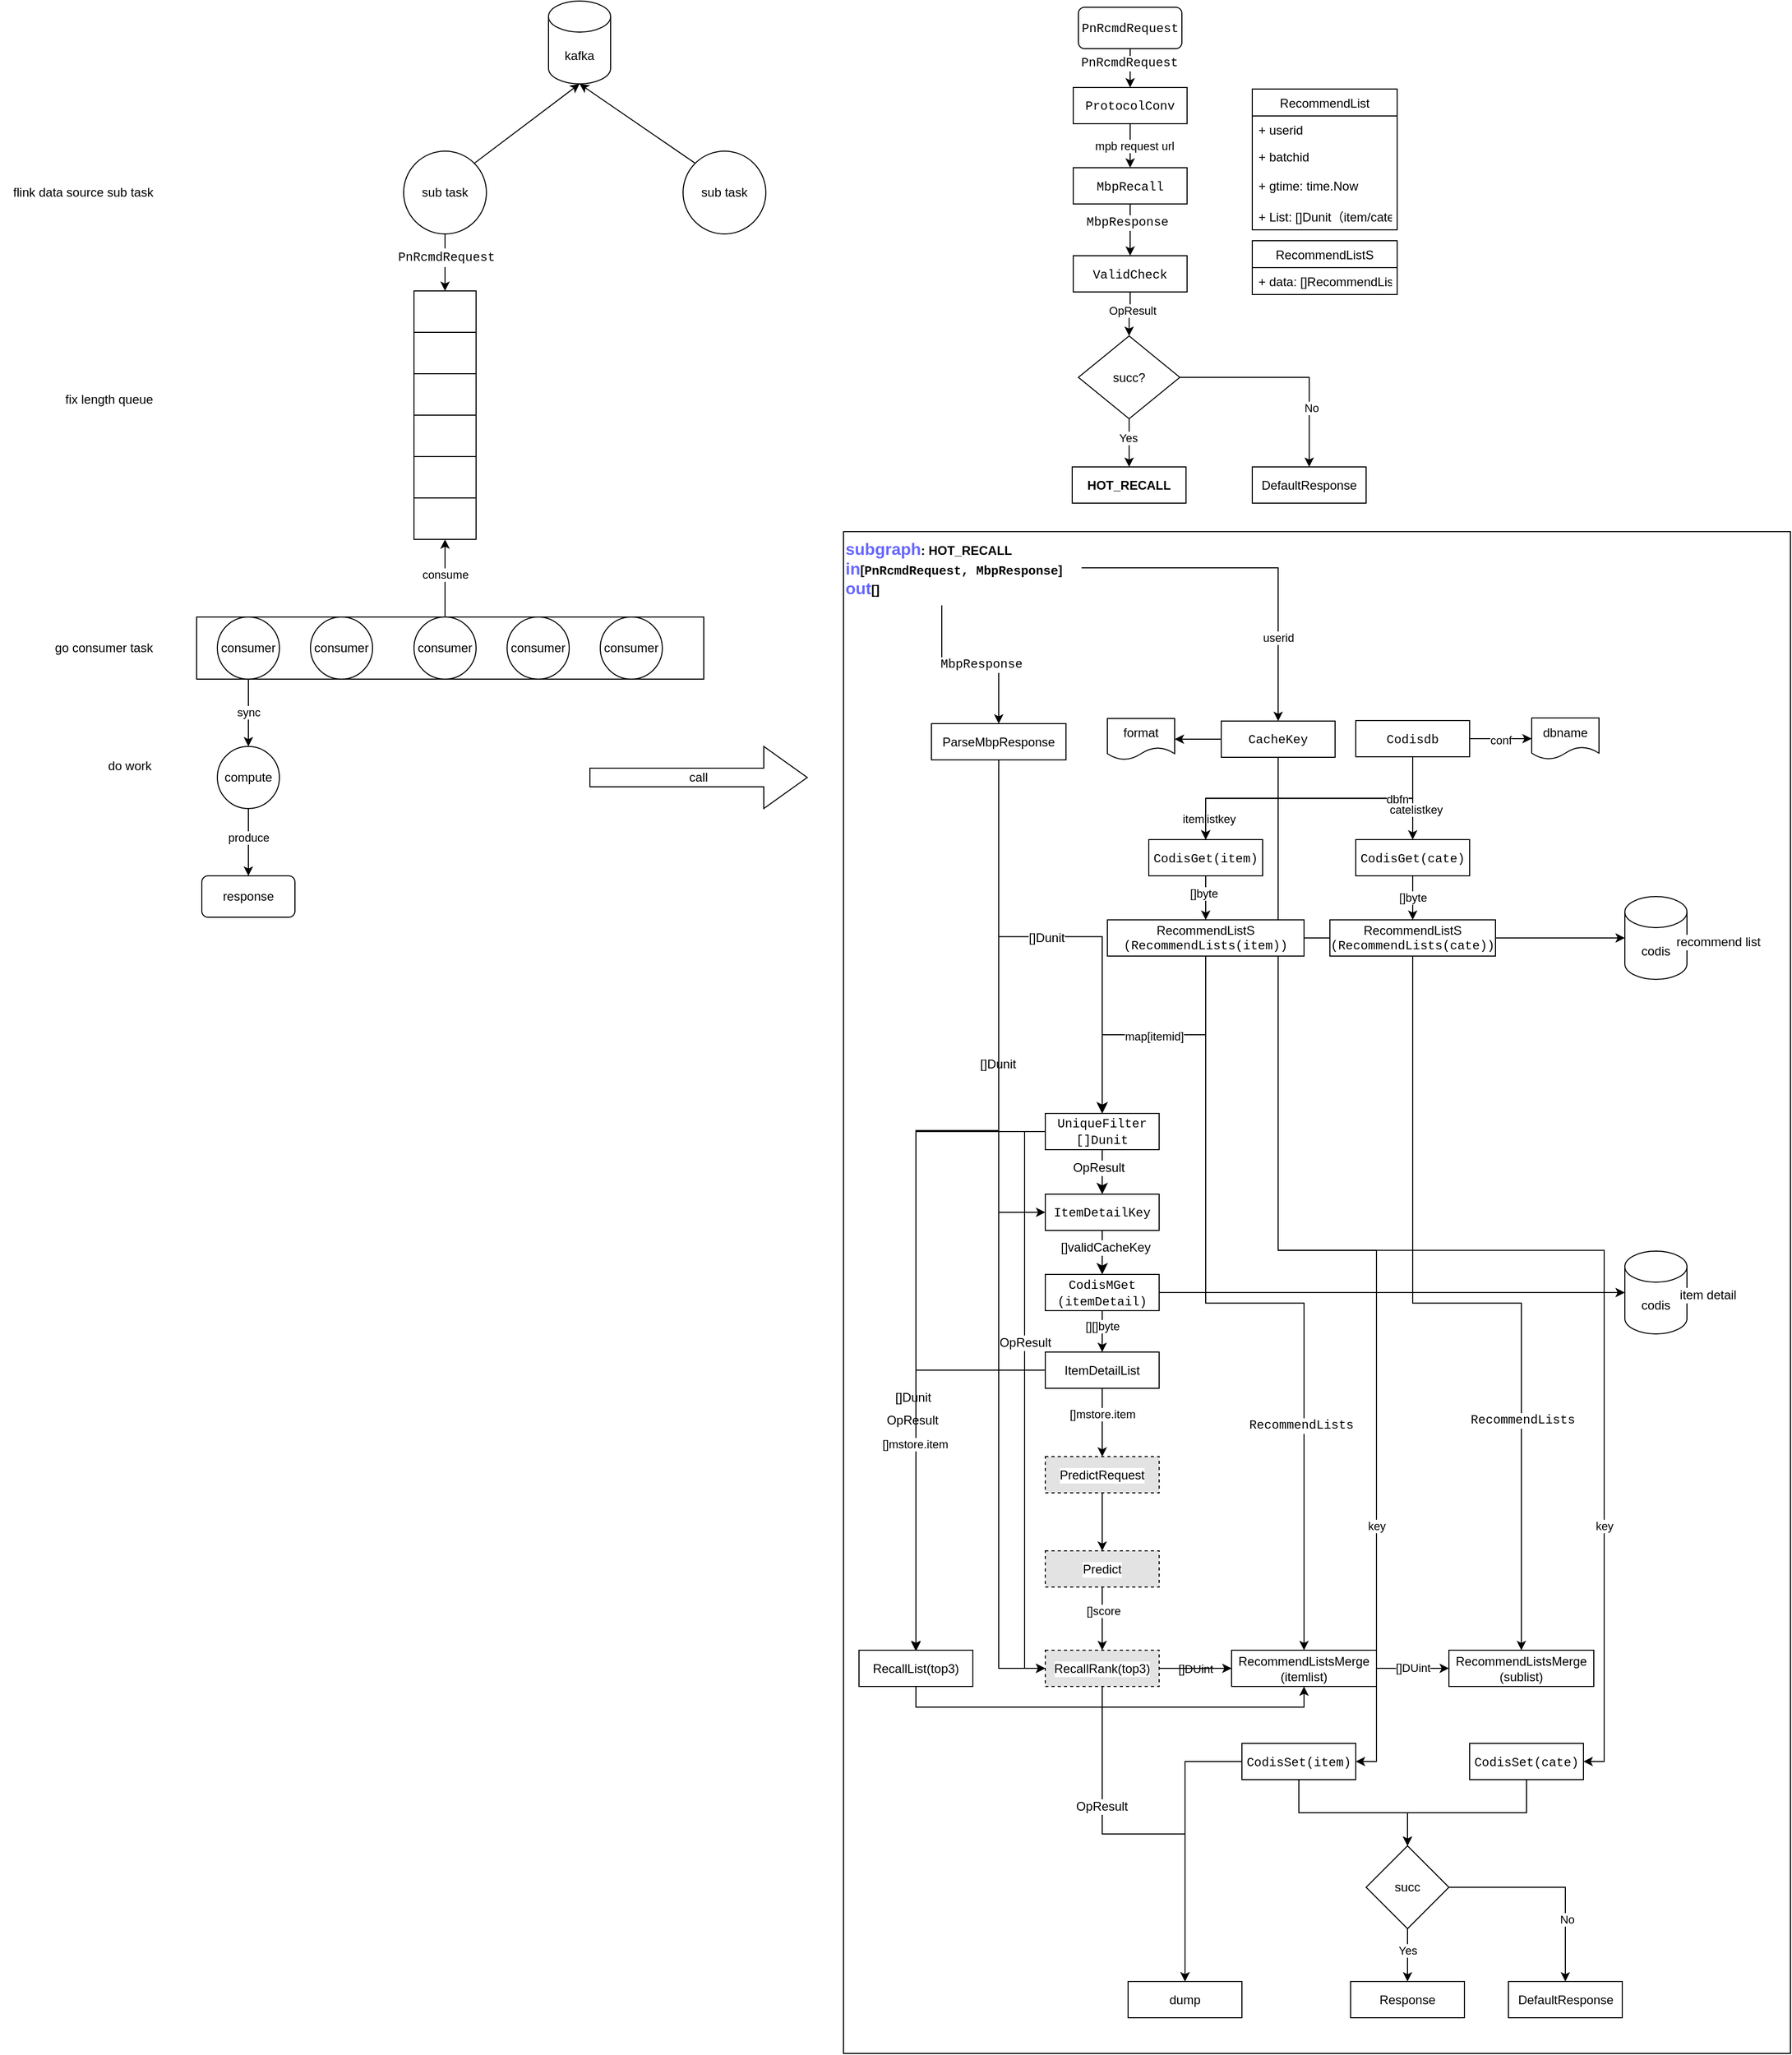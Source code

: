 <mxfile version="20.2.7" type="github">
  <diagram id="uMWNtPz83nksv4eATlQm" name="第 1 页">
    <mxGraphModel dx="1234" dy="825" grid="1" gridSize="10" guides="1" tooltips="1" connect="1" arrows="1" fold="1" page="1" pageScale="1" pageWidth="3300" pageHeight="4681" math="0" shadow="0">
      <root>
        <mxCell id="0" />
        <mxCell id="1" parent="0" />
        <mxCell id="HfTudMPBlxc7HikUSnBv-52" style="edgeStyle=orthogonalEdgeStyle;rounded=0;orthogonalLoop=1;jettySize=auto;html=1;exitX=0;exitY=0.5;exitDx=0;exitDy=0;entryX=0.5;entryY=0;entryDx=0;entryDy=0;" edge="1" parent="1" source="HfTudMPBlxc7HikUSnBv-29" target="HfTudMPBlxc7HikUSnBv-41">
          <mxGeometry relative="1" as="geometry" />
        </mxCell>
        <mxCell id="FV6NNWEBZr1uqeipVd97-103" value="" style="rounded=0;whiteSpace=wrap;html=1;labelBackgroundColor=#FFFFFF;fontColor=#000000;strokeWidth=1;" parent="1" vertex="1">
          <mxGeometry x="815" y="572.5" width="915" height="1470" as="geometry" />
        </mxCell>
        <mxCell id="FV6NNWEBZr1uqeipVd97-28" value="" style="rounded=0;whiteSpace=wrap;html=1;labelBackgroundColor=#FFFFFF;fontColor=#000000;" parent="1" vertex="1">
          <mxGeometry x="190" y="655" width="490" height="60" as="geometry" />
        </mxCell>
        <mxCell id="FV6NNWEBZr1uqeipVd97-5" value="flink data source sub task" style="text;html=1;resizable=0;autosize=1;align=center;verticalAlign=middle;points=[];fillColor=none;strokeColor=none;rounded=0;" parent="1" vertex="1">
          <mxGeometry y="230" width="160" height="30" as="geometry" />
        </mxCell>
        <mxCell id="FV6NNWEBZr1uqeipVd97-6" value="kafka" style="shape=cylinder3;whiteSpace=wrap;html=1;boundedLbl=1;backgroundOutline=1;size=15;" parent="1" vertex="1">
          <mxGeometry x="530" y="60" width="60" height="80" as="geometry" />
        </mxCell>
        <mxCell id="FV6NNWEBZr1uqeipVd97-9" style="rounded=0;orthogonalLoop=1;jettySize=auto;html=1;exitX=1;exitY=0;exitDx=0;exitDy=0;entryX=0.5;entryY=1;entryDx=0;entryDy=0;entryPerimeter=0;" parent="1" source="FV6NNWEBZr1uqeipVd97-7" target="FV6NNWEBZr1uqeipVd97-6" edge="1">
          <mxGeometry relative="1" as="geometry" />
        </mxCell>
        <mxCell id="FV6NNWEBZr1uqeipVd97-25" style="edgeStyle=none;rounded=0;orthogonalLoop=1;jettySize=auto;html=1;exitX=0.5;exitY=1;exitDx=0;exitDy=0;" parent="1" source="FV6NNWEBZr1uqeipVd97-7" target="FV6NNWEBZr1uqeipVd97-13" edge="1">
          <mxGeometry relative="1" as="geometry" />
        </mxCell>
        <mxCell id="FV6NNWEBZr1uqeipVd97-26" value="&lt;div style=&quot;font-family: Menlo, Monaco, &amp;quot;Courier New&amp;quot;, monospace; font-size: 12px; line-height: 18px;&quot;&gt;&lt;span style=&quot;background-color: rgb(255, 255, 255);&quot;&gt;PnRcmdRequest&lt;/span&gt;&lt;/div&gt;" style="edgeLabel;html=1;align=center;verticalAlign=middle;resizable=0;points=[];" parent="FV6NNWEBZr1uqeipVd97-25" vertex="1" connectable="0">
          <mxGeometry x="-0.2" y="1" relative="1" as="geometry">
            <mxPoint as="offset" />
          </mxGeometry>
        </mxCell>
        <mxCell id="FV6NNWEBZr1uqeipVd97-7" value="sub task" style="ellipse;whiteSpace=wrap;html=1;aspect=fixed;" parent="1" vertex="1">
          <mxGeometry x="390" y="205" width="80" height="80" as="geometry" />
        </mxCell>
        <mxCell id="FV6NNWEBZr1uqeipVd97-10" style="rounded=0;orthogonalLoop=1;jettySize=auto;html=1;exitX=0;exitY=0;exitDx=0;exitDy=0;" parent="1" source="FV6NNWEBZr1uqeipVd97-8" edge="1">
          <mxGeometry relative="1" as="geometry">
            <mxPoint x="560" y="140" as="targetPoint" />
          </mxGeometry>
        </mxCell>
        <mxCell id="FV6NNWEBZr1uqeipVd97-8" value="sub task" style="ellipse;whiteSpace=wrap;html=1;aspect=fixed;" parent="1" vertex="1">
          <mxGeometry x="660" y="205" width="80" height="80" as="geometry" />
        </mxCell>
        <mxCell id="FV6NNWEBZr1uqeipVd97-12" value="" style="shape=table;startSize=0;container=1;collapsible=0;childLayout=tableLayout;" parent="1" vertex="1">
          <mxGeometry x="400" y="340" width="60" height="240" as="geometry" />
        </mxCell>
        <mxCell id="FV6NNWEBZr1uqeipVd97-13" value="" style="shape=tableRow;horizontal=0;startSize=0;swimlaneHead=0;swimlaneBody=0;top=0;left=0;bottom=0;right=0;collapsible=0;dropTarget=0;fillColor=none;points=[[0,0.5],[1,0.5]];portConstraint=eastwest;" parent="FV6NNWEBZr1uqeipVd97-12" vertex="1">
          <mxGeometry width="60" height="40" as="geometry" />
        </mxCell>
        <mxCell id="FV6NNWEBZr1uqeipVd97-14" value="" style="shape=partialRectangle;html=1;whiteSpace=wrap;connectable=0;overflow=hidden;fillColor=none;top=0;left=0;bottom=0;right=0;pointerEvents=1;" parent="FV6NNWEBZr1uqeipVd97-13" vertex="1">
          <mxGeometry width="60" height="40" as="geometry">
            <mxRectangle width="60" height="40" as="alternateBounds" />
          </mxGeometry>
        </mxCell>
        <mxCell id="FV6NNWEBZr1uqeipVd97-15" value="" style="shape=tableRow;horizontal=0;startSize=0;swimlaneHead=0;swimlaneBody=0;top=0;left=0;bottom=0;right=0;collapsible=0;dropTarget=0;fillColor=none;points=[[0,0.5],[1,0.5]];portConstraint=eastwest;" parent="FV6NNWEBZr1uqeipVd97-12" vertex="1">
          <mxGeometry y="40" width="60" height="40" as="geometry" />
        </mxCell>
        <mxCell id="FV6NNWEBZr1uqeipVd97-16" value="" style="shape=partialRectangle;html=1;whiteSpace=wrap;connectable=0;overflow=hidden;fillColor=none;top=0;left=0;bottom=0;right=0;pointerEvents=1;" parent="FV6NNWEBZr1uqeipVd97-15" vertex="1">
          <mxGeometry width="60" height="40" as="geometry">
            <mxRectangle width="60" height="40" as="alternateBounds" />
          </mxGeometry>
        </mxCell>
        <mxCell id="FV6NNWEBZr1uqeipVd97-17" value="" style="shape=tableRow;horizontal=0;startSize=0;swimlaneHead=0;swimlaneBody=0;top=0;left=0;bottom=0;right=0;collapsible=0;dropTarget=0;fillColor=none;points=[[0,0.5],[1,0.5]];portConstraint=eastwest;" parent="FV6NNWEBZr1uqeipVd97-12" vertex="1">
          <mxGeometry y="80" width="60" height="40" as="geometry" />
        </mxCell>
        <mxCell id="FV6NNWEBZr1uqeipVd97-18" value="" style="shape=partialRectangle;html=1;whiteSpace=wrap;connectable=0;overflow=hidden;fillColor=none;top=0;left=0;bottom=0;right=0;pointerEvents=1;" parent="FV6NNWEBZr1uqeipVd97-17" vertex="1">
          <mxGeometry width="60" height="40" as="geometry">
            <mxRectangle width="60" height="40" as="alternateBounds" />
          </mxGeometry>
        </mxCell>
        <mxCell id="FV6NNWEBZr1uqeipVd97-19" value="" style="shape=tableRow;horizontal=0;startSize=0;swimlaneHead=0;swimlaneBody=0;top=0;left=0;bottom=0;right=0;collapsible=0;dropTarget=0;fillColor=none;points=[[0,0.5],[1,0.5]];portConstraint=eastwest;" parent="FV6NNWEBZr1uqeipVd97-12" vertex="1">
          <mxGeometry y="120" width="60" height="40" as="geometry" />
        </mxCell>
        <mxCell id="FV6NNWEBZr1uqeipVd97-20" value="" style="shape=partialRectangle;html=1;whiteSpace=wrap;connectable=0;overflow=hidden;fillColor=none;top=0;left=0;bottom=0;right=0;pointerEvents=1;" parent="FV6NNWEBZr1uqeipVd97-19" vertex="1">
          <mxGeometry width="60" height="40" as="geometry">
            <mxRectangle width="60" height="40" as="alternateBounds" />
          </mxGeometry>
        </mxCell>
        <mxCell id="FV6NNWEBZr1uqeipVd97-21" value="" style="shape=tableRow;horizontal=0;startSize=0;swimlaneHead=0;swimlaneBody=0;top=0;left=0;bottom=0;right=0;collapsible=0;dropTarget=0;fillColor=none;points=[[0,0.5],[1,0.5]];portConstraint=eastwest;" parent="FV6NNWEBZr1uqeipVd97-12" vertex="1">
          <mxGeometry y="160" width="60" height="40" as="geometry" />
        </mxCell>
        <mxCell id="FV6NNWEBZr1uqeipVd97-22" value="" style="shape=partialRectangle;html=1;whiteSpace=wrap;connectable=0;overflow=hidden;fillColor=none;top=0;left=0;bottom=0;right=0;pointerEvents=1;" parent="FV6NNWEBZr1uqeipVd97-21" vertex="1">
          <mxGeometry width="60" height="40" as="geometry">
            <mxRectangle width="60" height="40" as="alternateBounds" />
          </mxGeometry>
        </mxCell>
        <mxCell id="FV6NNWEBZr1uqeipVd97-23" value="" style="shape=tableRow;horizontal=0;startSize=0;swimlaneHead=0;swimlaneBody=0;top=0;left=0;bottom=0;right=0;collapsible=0;dropTarget=0;fillColor=none;points=[[0,0.5],[1,0.5]];portConstraint=eastwest;" parent="FV6NNWEBZr1uqeipVd97-12" vertex="1">
          <mxGeometry y="200" width="60" height="40" as="geometry" />
        </mxCell>
        <mxCell id="FV6NNWEBZr1uqeipVd97-24" value="" style="shape=partialRectangle;html=1;whiteSpace=wrap;connectable=0;overflow=hidden;fillColor=none;top=0;left=0;bottom=0;right=0;pointerEvents=1;" parent="FV6NNWEBZr1uqeipVd97-23" vertex="1">
          <mxGeometry width="60" height="40" as="geometry">
            <mxRectangle width="60" height="40" as="alternateBounds" />
          </mxGeometry>
        </mxCell>
        <mxCell id="FV6NNWEBZr1uqeipVd97-27" value="fix length queue" style="text;html=1;resizable=0;autosize=1;align=center;verticalAlign=middle;points=[];fillColor=none;strokeColor=none;rounded=0;labelBackgroundColor=#FFFFFF;fontColor=#000000;" parent="1" vertex="1">
          <mxGeometry x="50" y="430" width="110" height="30" as="geometry" />
        </mxCell>
        <mxCell id="FV6NNWEBZr1uqeipVd97-43" style="edgeStyle=none;rounded=0;orthogonalLoop=1;jettySize=auto;html=1;exitX=0.5;exitY=1;exitDx=0;exitDy=0;fontColor=#000000;" parent="1" source="FV6NNWEBZr1uqeipVd97-29" target="FV6NNWEBZr1uqeipVd97-38" edge="1">
          <mxGeometry relative="1" as="geometry" />
        </mxCell>
        <mxCell id="HfTudMPBlxc7HikUSnBv-1" value="sync" style="edgeLabel;html=1;align=center;verticalAlign=middle;resizable=0;points=[];" vertex="1" connectable="0" parent="FV6NNWEBZr1uqeipVd97-43">
          <mxGeometry x="-0.015" relative="1" as="geometry">
            <mxPoint as="offset" />
          </mxGeometry>
        </mxCell>
        <mxCell id="FV6NNWEBZr1uqeipVd97-29" value="consumer" style="ellipse;whiteSpace=wrap;html=1;aspect=fixed;labelBackgroundColor=#FFFFFF;fontColor=#000000;" parent="1" vertex="1">
          <mxGeometry x="210" y="655" width="60" height="60" as="geometry" />
        </mxCell>
        <mxCell id="FV6NNWEBZr1uqeipVd97-30" value="consumer" style="ellipse;whiteSpace=wrap;html=1;aspect=fixed;labelBackgroundColor=#FFFFFF;fontColor=#000000;" parent="1" vertex="1">
          <mxGeometry x="300" y="655" width="60" height="60" as="geometry" />
        </mxCell>
        <mxCell id="FV6NNWEBZr1uqeipVd97-34" style="edgeStyle=none;rounded=0;orthogonalLoop=1;jettySize=auto;html=1;exitX=0.5;exitY=0;exitDx=0;exitDy=0;fontColor=#000000;" parent="1" source="FV6NNWEBZr1uqeipVd97-31" target="FV6NNWEBZr1uqeipVd97-23" edge="1">
          <mxGeometry relative="1" as="geometry" />
        </mxCell>
        <mxCell id="FV6NNWEBZr1uqeipVd97-35" value="consume" style="edgeLabel;html=1;align=center;verticalAlign=middle;resizable=0;points=[];fontColor=#000000;" parent="FV6NNWEBZr1uqeipVd97-34" vertex="1" connectable="0">
          <mxGeometry x="0.093" relative="1" as="geometry">
            <mxPoint as="offset" />
          </mxGeometry>
        </mxCell>
        <mxCell id="FV6NNWEBZr1uqeipVd97-31" value="consumer" style="ellipse;whiteSpace=wrap;html=1;aspect=fixed;labelBackgroundColor=#FFFFFF;fontColor=#000000;" parent="1" vertex="1">
          <mxGeometry x="400" y="655" width="60" height="60" as="geometry" />
        </mxCell>
        <mxCell id="FV6NNWEBZr1uqeipVd97-32" value="consumer" style="ellipse;whiteSpace=wrap;html=1;aspect=fixed;labelBackgroundColor=#FFFFFF;fontColor=#000000;" parent="1" vertex="1">
          <mxGeometry x="490" y="655" width="60" height="60" as="geometry" />
        </mxCell>
        <mxCell id="FV6NNWEBZr1uqeipVd97-33" value="consumer" style="ellipse;whiteSpace=wrap;html=1;aspect=fixed;labelBackgroundColor=#FFFFFF;fontColor=#000000;" parent="1" vertex="1">
          <mxGeometry x="580" y="655" width="60" height="60" as="geometry" />
        </mxCell>
        <mxCell id="FV6NNWEBZr1uqeipVd97-36" value="go consumer task" style="text;html=1;resizable=0;autosize=1;align=center;verticalAlign=middle;points=[];fillColor=none;strokeColor=none;rounded=0;labelBackgroundColor=#FFFFFF;fontColor=#000000;" parent="1" vertex="1">
          <mxGeometry x="40" y="670" width="120" height="30" as="geometry" />
        </mxCell>
        <mxCell id="HfTudMPBlxc7HikUSnBv-65" style="edgeStyle=orthogonalEdgeStyle;rounded=0;orthogonalLoop=1;jettySize=auto;html=1;exitX=0.5;exitY=1;exitDx=0;exitDy=0;entryX=0.5;entryY=0;entryDx=0;entryDy=0;" edge="1" parent="1" source="FV6NNWEBZr1uqeipVd97-38" target="HfTudMPBlxc7HikUSnBv-64">
          <mxGeometry relative="1" as="geometry" />
        </mxCell>
        <mxCell id="HfTudMPBlxc7HikUSnBv-66" value="produce" style="edgeLabel;html=1;align=center;verticalAlign=middle;resizable=0;points=[];" vertex="1" connectable="0" parent="HfTudMPBlxc7HikUSnBv-65">
          <mxGeometry x="-0.154" relative="1" as="geometry">
            <mxPoint as="offset" />
          </mxGeometry>
        </mxCell>
        <mxCell id="FV6NNWEBZr1uqeipVd97-38" value="compute" style="ellipse;whiteSpace=wrap;html=1;aspect=fixed;labelBackgroundColor=#FFFFFF;fontColor=#000000;" parent="1" vertex="1">
          <mxGeometry x="210" y="780" width="60" height="60" as="geometry" />
        </mxCell>
        <mxCell id="FV6NNWEBZr1uqeipVd97-47" value="do work" style="text;html=1;resizable=0;autosize=1;align=center;verticalAlign=middle;points=[];fillColor=none;strokeColor=none;rounded=0;labelBackgroundColor=#FFFFFF;fontColor=#000000;" parent="1" vertex="1">
          <mxGeometry x="90" y="784" width="70" height="30" as="geometry" />
        </mxCell>
        <mxCell id="FV6NNWEBZr1uqeipVd97-90" style="edgeStyle=orthogonalEdgeStyle;rounded=0;orthogonalLoop=1;jettySize=auto;html=1;exitX=0.5;exitY=1;exitDx=0;exitDy=0;entryX=0.5;entryY=0;entryDx=0;entryDy=0;fontColor=#000000;" parent="1" source="FV6NNWEBZr1uqeipVd97-48" target="FV6NNWEBZr1uqeipVd97-50" edge="1">
          <mxGeometry relative="1" as="geometry" />
        </mxCell>
        <mxCell id="FV6NNWEBZr1uqeipVd97-91" value="&lt;span style=&quot;font-family: Menlo, Monaco, &amp;quot;Courier New&amp;quot;, monospace; font-size: 12px;&quot;&gt;PnRcmdRequest&lt;/span&gt;" style="edgeLabel;html=1;align=center;verticalAlign=middle;resizable=0;points=[];fontColor=#000000;" parent="FV6NNWEBZr1uqeipVd97-90" vertex="1" connectable="0">
          <mxGeometry x="-0.253" y="-1" relative="1" as="geometry">
            <mxPoint as="offset" />
          </mxGeometry>
        </mxCell>
        <mxCell id="FV6NNWEBZr1uqeipVd97-48" value="&lt;span style=&quot;font-family: Menlo, Monaco, &amp;quot;Courier New&amp;quot;, monospace;&quot;&gt;PnRcmdRequest&lt;/span&gt;" style="rounded=1;whiteSpace=wrap;html=1;labelBackgroundColor=#FFFFFF;fontColor=#000000;" parent="1" vertex="1">
          <mxGeometry x="1042" y="66" width="100" height="40" as="geometry" />
        </mxCell>
        <mxCell id="FV6NNWEBZr1uqeipVd97-92" style="edgeStyle=orthogonalEdgeStyle;rounded=0;orthogonalLoop=1;jettySize=auto;html=1;exitX=0.5;exitY=1;exitDx=0;exitDy=0;entryX=0.5;entryY=0;entryDx=0;entryDy=0;fontColor=#000000;" parent="1" source="FV6NNWEBZr1uqeipVd97-50" target="FV6NNWEBZr1uqeipVd97-51" edge="1">
          <mxGeometry relative="1" as="geometry" />
        </mxCell>
        <mxCell id="FV6NNWEBZr1uqeipVd97-93" value="mpb request url" style="edgeLabel;html=1;align=center;verticalAlign=middle;resizable=0;points=[];fontColor=#000000;" parent="FV6NNWEBZr1uqeipVd97-92" vertex="1" connectable="0">
          <mxGeometry x="-0.035" y="4" relative="1" as="geometry">
            <mxPoint y="1" as="offset" />
          </mxGeometry>
        </mxCell>
        <mxCell id="FV6NNWEBZr1uqeipVd97-50" value="&lt;div&gt;&lt;font face=&quot;Menlo, Monaco, Courier New, monospace&quot;&gt;ProtocolConv&lt;/font&gt;&lt;/div&gt;" style="rounded=0;whiteSpace=wrap;html=1;labelBackgroundColor=#FFFFFF;fontColor=#000000;" parent="1" vertex="1">
          <mxGeometry x="1037" y="143.5" width="110" height="35" as="geometry" />
        </mxCell>
        <mxCell id="FV6NNWEBZr1uqeipVd97-94" style="edgeStyle=orthogonalEdgeStyle;rounded=0;orthogonalLoop=1;jettySize=auto;html=1;exitX=0.5;exitY=1;exitDx=0;exitDy=0;fontColor=#000000;entryX=0.5;entryY=0;entryDx=0;entryDy=0;" parent="1" source="FV6NNWEBZr1uqeipVd97-51" target="FV6NNWEBZr1uqeipVd97-98" edge="1">
          <mxGeometry relative="1" as="geometry">
            <mxPoint x="1092" y="296" as="targetPoint" />
          </mxGeometry>
        </mxCell>
        <mxCell id="FV6NNWEBZr1uqeipVd97-95" value="&lt;span style=&quot;font-family: Menlo, Monaco, &amp;quot;Courier New&amp;quot;, monospace; font-size: 12px;&quot;&gt;MbpResponse&lt;/span&gt;" style="edgeLabel;html=1;align=center;verticalAlign=middle;resizable=0;points=[];fontColor=#000000;" parent="FV6NNWEBZr1uqeipVd97-94" vertex="1" connectable="0">
          <mxGeometry x="-0.3" y="-3" relative="1" as="geometry">
            <mxPoint as="offset" />
          </mxGeometry>
        </mxCell>
        <mxCell id="FV6NNWEBZr1uqeipVd97-51" value="&lt;font face=&quot;Menlo, Monaco, Courier New, monospace&quot;&gt;MbpRecall&lt;/font&gt;" style="rounded=0;whiteSpace=wrap;html=1;labelBackgroundColor=#FFFFFF;fontColor=#000000;" parent="1" vertex="1">
          <mxGeometry x="1037" y="221" width="110" height="35" as="geometry" />
        </mxCell>
        <mxCell id="FV6NNWEBZr1uqeipVd97-53" value="codis" style="shape=cylinder3;whiteSpace=wrap;html=1;boundedLbl=1;backgroundOutline=1;size=15;" parent="1" vertex="1">
          <mxGeometry x="1570" y="925" width="60" height="80" as="geometry" />
        </mxCell>
        <mxCell id="FV6NNWEBZr1uqeipVd97-130" style="edgeStyle=orthogonalEdgeStyle;rounded=0;orthogonalLoop=1;jettySize=auto;html=1;exitX=0.5;exitY=1;exitDx=0;exitDy=0;fontColor=#000000;endArrow=classic;endFill=1;" parent="1" source="FV6NNWEBZr1uqeipVd97-54" target="FV6NNWEBZr1uqeipVd97-126" edge="1">
          <mxGeometry relative="1" as="geometry" />
        </mxCell>
        <mxCell id="FV6NNWEBZr1uqeipVd97-131" value="[]byte" style="edgeLabel;html=1;align=center;verticalAlign=middle;resizable=0;points=[];fontColor=#000000;" parent="FV6NNWEBZr1uqeipVd97-130" vertex="1" connectable="0">
          <mxGeometry x="-0.035" relative="1" as="geometry">
            <mxPoint as="offset" />
          </mxGeometry>
        </mxCell>
        <mxCell id="FV6NNWEBZr1uqeipVd97-54" value="&lt;span style=&quot;font-family: Menlo, Monaco, &amp;quot;Courier New&amp;quot;, monospace;&quot;&gt;CodisGet(cate)&lt;/span&gt;" style="rounded=0;whiteSpace=wrap;html=1;labelBackgroundColor=#FFFFFF;fontColor=#000000;" parent="1" vertex="1">
          <mxGeometry x="1310" y="870" width="110" height="35" as="geometry" />
        </mxCell>
        <mxCell id="FV6NNWEBZr1uqeipVd97-118" style="edgeStyle=orthogonalEdgeStyle;rounded=0;orthogonalLoop=1;jettySize=auto;html=1;exitX=0;exitY=0.5;exitDx=0;exitDy=0;entryX=1;entryY=0.5;entryDx=0;entryDy=0;fontColor=#000000;" parent="1" source="FV6NNWEBZr1uqeipVd97-56" target="FV6NNWEBZr1uqeipVd97-114" edge="1">
          <mxGeometry relative="1" as="geometry" />
        </mxCell>
        <mxCell id="FV6NNWEBZr1uqeipVd97-119" style="edgeStyle=orthogonalEdgeStyle;rounded=0;orthogonalLoop=1;jettySize=auto;html=1;exitX=0.5;exitY=1;exitDx=0;exitDy=0;entryX=0.5;entryY=0;entryDx=0;entryDy=0;fontColor=#000000;endArrow=classic;endFill=1;" parent="1" source="FV6NNWEBZr1uqeipVd97-56" target="FV6NNWEBZr1uqeipVd97-111" edge="1">
          <mxGeometry relative="1" as="geometry" />
        </mxCell>
        <mxCell id="FV6NNWEBZr1uqeipVd97-121" value="itemlistkey" style="edgeLabel;html=1;align=center;verticalAlign=middle;resizable=0;points=[];fontColor=#000000;" parent="FV6NNWEBZr1uqeipVd97-119" vertex="1" connectable="0">
          <mxGeometry x="-0.739" relative="1" as="geometry">
            <mxPoint x="-67" y="40" as="offset" />
          </mxGeometry>
        </mxCell>
        <mxCell id="FV6NNWEBZr1uqeipVd97-123" style="edgeStyle=orthogonalEdgeStyle;rounded=0;orthogonalLoop=1;jettySize=auto;html=1;exitX=0.5;exitY=1;exitDx=0;exitDy=0;entryX=0.5;entryY=0;entryDx=0;entryDy=0;fontColor=#000000;endArrow=classic;endFill=1;" parent="1" source="FV6NNWEBZr1uqeipVd97-56" target="FV6NNWEBZr1uqeipVd97-54" edge="1">
          <mxGeometry relative="1" as="geometry" />
        </mxCell>
        <mxCell id="FV6NNWEBZr1uqeipVd97-124" value="catelistkey" style="edgeLabel;html=1;align=center;verticalAlign=middle;resizable=0;points=[];fontColor=#000000;" parent="FV6NNWEBZr1uqeipVd97-123" vertex="1" connectable="0">
          <mxGeometry x="0.692" y="3" relative="1" as="geometry">
            <mxPoint y="3" as="offset" />
          </mxGeometry>
        </mxCell>
        <mxCell id="FV6NNWEBZr1uqeipVd97-140" style="edgeStyle=orthogonalEdgeStyle;rounded=0;orthogonalLoop=1;jettySize=auto;html=1;exitX=0.5;exitY=0;exitDx=0;exitDy=0;entryX=1;entryY=0.5;entryDx=0;entryDy=0;entryPerimeter=0;fontColor=#6666FF;startArrow=classic;startFill=1;endArrow=none;endFill=0;endSize=8;" parent="1" source="FV6NNWEBZr1uqeipVd97-56" target="FV6NNWEBZr1uqeipVd97-105" edge="1">
          <mxGeometry relative="1" as="geometry" />
        </mxCell>
        <mxCell id="FV6NNWEBZr1uqeipVd97-141" value="&lt;font color=&quot;#000000&quot;&gt;userid&lt;/font&gt;" style="edgeLabel;html=1;align=center;verticalAlign=middle;resizable=0;points=[];fontColor=#6666FF;" parent="FV6NNWEBZr1uqeipVd97-140" vertex="1" connectable="0">
          <mxGeometry x="-0.519" relative="1" as="geometry">
            <mxPoint y="1" as="offset" />
          </mxGeometry>
        </mxCell>
        <mxCell id="HfTudMPBlxc7HikUSnBv-30" style="edgeStyle=orthogonalEdgeStyle;rounded=0;orthogonalLoop=1;jettySize=auto;html=1;exitX=0.5;exitY=1;exitDx=0;exitDy=0;entryX=1;entryY=0.5;entryDx=0;entryDy=0;" edge="1" parent="1" source="FV6NNWEBZr1uqeipVd97-56" target="HfTudMPBlxc7HikUSnBv-28">
          <mxGeometry relative="1" as="geometry" />
        </mxCell>
        <mxCell id="HfTudMPBlxc7HikUSnBv-34" value="key" style="edgeLabel;html=1;align=center;verticalAlign=middle;resizable=0;points=[];" vertex="1" connectable="0" parent="HfTudMPBlxc7HikUSnBv-30">
          <mxGeometry x="0.544" relative="1" as="geometry">
            <mxPoint as="offset" />
          </mxGeometry>
        </mxCell>
        <mxCell id="HfTudMPBlxc7HikUSnBv-33" style="edgeStyle=orthogonalEdgeStyle;rounded=0;orthogonalLoop=1;jettySize=auto;html=1;exitX=0.5;exitY=1;exitDx=0;exitDy=0;entryX=1;entryY=0.5;entryDx=0;entryDy=0;" edge="1" parent="1" source="FV6NNWEBZr1uqeipVd97-56" target="HfTudMPBlxc7HikUSnBv-29">
          <mxGeometry relative="1" as="geometry" />
        </mxCell>
        <mxCell id="HfTudMPBlxc7HikUSnBv-35" value="key" style="edgeLabel;html=1;align=center;verticalAlign=middle;resizable=0;points=[];" vertex="1" connectable="0" parent="HfTudMPBlxc7HikUSnBv-33">
          <mxGeometry x="0.635" relative="1" as="geometry">
            <mxPoint y="-10" as="offset" />
          </mxGeometry>
        </mxCell>
        <mxCell id="FV6NNWEBZr1uqeipVd97-56" value="&lt;span style=&quot;font-family: Menlo, Monaco, &amp;quot;Courier New&amp;quot;, monospace;&quot;&gt;CacheKey&lt;/span&gt;" style="rounded=0;whiteSpace=wrap;html=1;labelBackgroundColor=#FFFFFF;fontColor=#000000;" parent="1" vertex="1">
          <mxGeometry x="1180" y="755.5" width="110" height="35" as="geometry" />
        </mxCell>
        <mxCell id="FV6NNWEBZr1uqeipVd97-59" value="RecommendList" style="swimlane;fontStyle=0;childLayout=stackLayout;horizontal=1;startSize=26;fillColor=none;horizontalStack=0;resizeParent=1;resizeParentMax=0;resizeLast=0;collapsible=1;marginBottom=0;labelBackgroundColor=#FFFFFF;fontColor=#000000;" parent="1" vertex="1">
          <mxGeometry x="1210" y="145" width="140" height="136" as="geometry" />
        </mxCell>
        <mxCell id="FV6NNWEBZr1uqeipVd97-60" value="+ userid" style="text;strokeColor=none;fillColor=none;align=left;verticalAlign=top;spacingLeft=4;spacingRight=4;overflow=hidden;rotatable=0;points=[[0,0.5],[1,0.5]];portConstraint=eastwest;labelBackgroundColor=#FFFFFF;fontColor=#000000;" parent="FV6NNWEBZr1uqeipVd97-59" vertex="1">
          <mxGeometry y="26" width="140" height="26" as="geometry" />
        </mxCell>
        <mxCell id="FV6NNWEBZr1uqeipVd97-61" value="+ batchid" style="text;strokeColor=none;fillColor=none;align=left;verticalAlign=top;spacingLeft=4;spacingRight=4;overflow=hidden;rotatable=0;points=[[0,0.5],[1,0.5]];portConstraint=eastwest;labelBackgroundColor=#FFFFFF;fontColor=#000000;" parent="FV6NNWEBZr1uqeipVd97-59" vertex="1">
          <mxGeometry y="52" width="140" height="28" as="geometry" />
        </mxCell>
        <mxCell id="FV6NNWEBZr1uqeipVd97-62" value="+ gtime: time.Now" style="text;strokeColor=none;fillColor=none;align=left;verticalAlign=top;spacingLeft=4;spacingRight=4;overflow=hidden;rotatable=0;points=[[0,0.5],[1,0.5]];portConstraint=eastwest;labelBackgroundColor=#FFFFFF;fontColor=#000000;" parent="FV6NNWEBZr1uqeipVd97-59" vertex="1">
          <mxGeometry y="80" width="140" height="30" as="geometry" />
        </mxCell>
        <mxCell id="FV6NNWEBZr1uqeipVd97-63" value="+ List: []Dunit（item/cate）" style="text;strokeColor=none;fillColor=none;align=left;verticalAlign=top;spacingLeft=4;spacingRight=4;overflow=hidden;rotatable=0;points=[[0,0.5],[1,0.5]];portConstraint=eastwest;labelBackgroundColor=#FFFFFF;fontColor=#000000;" parent="FV6NNWEBZr1uqeipVd97-59" vertex="1">
          <mxGeometry y="110" width="140" height="26" as="geometry" />
        </mxCell>
        <mxCell id="FV6NNWEBZr1uqeipVd97-64" value="RecommendListS" style="swimlane;fontStyle=0;childLayout=stackLayout;horizontal=1;startSize=26;fillColor=none;horizontalStack=0;resizeParent=1;resizeParentMax=0;resizeLast=0;collapsible=1;marginBottom=0;labelBackgroundColor=#FFFFFF;fontColor=#000000;" parent="1" vertex="1">
          <mxGeometry x="1210" y="291.5" width="140" height="52" as="geometry" />
        </mxCell>
        <mxCell id="FV6NNWEBZr1uqeipVd97-65" value="+ data: []RecommendList" style="text;strokeColor=none;fillColor=none;align=left;verticalAlign=top;spacingLeft=4;spacingRight=4;overflow=hidden;rotatable=0;points=[[0,0.5],[1,0.5]];portConstraint=eastwest;labelBackgroundColor=#FFFFFF;fontColor=#000000;" parent="FV6NNWEBZr1uqeipVd97-64" vertex="1">
          <mxGeometry y="26" width="140" height="26" as="geometry" />
        </mxCell>
        <mxCell id="FV6NNWEBZr1uqeipVd97-148" style="edgeStyle=orthogonalEdgeStyle;rounded=0;orthogonalLoop=1;jettySize=auto;html=1;exitX=0.5;exitY=1;exitDx=0;exitDy=0;entryX=0.5;entryY=0;entryDx=0;entryDy=0;fontSize=12;fontColor=#000000;startArrow=none;startFill=0;endArrow=classic;endFill=1;endSize=8;" parent="1" source="FV6NNWEBZr1uqeipVd97-73" target="FV6NNWEBZr1uqeipVd97-147" edge="1">
          <mxGeometry relative="1" as="geometry" />
        </mxCell>
        <mxCell id="FV6NNWEBZr1uqeipVd97-149" value="OpResult&amp;nbsp;" style="edgeLabel;html=1;align=center;verticalAlign=middle;resizable=0;points=[];fontSize=12;fontColor=#000000;" parent="FV6NNWEBZr1uqeipVd97-148" vertex="1" connectable="0">
          <mxGeometry x="-0.233" y="-2" relative="1" as="geometry">
            <mxPoint y="1" as="offset" />
          </mxGeometry>
        </mxCell>
        <mxCell id="HfTudMPBlxc7HikUSnBv-67" style="edgeStyle=orthogonalEdgeStyle;rounded=0;orthogonalLoop=1;jettySize=auto;html=1;exitX=0;exitY=0.5;exitDx=0;exitDy=0;entryX=0;entryY=0.5;entryDx=0;entryDy=0;" edge="1" parent="1" source="FV6NNWEBZr1uqeipVd97-73" target="HfTudMPBlxc7HikUSnBv-6">
          <mxGeometry relative="1" as="geometry" />
        </mxCell>
        <mxCell id="HfTudMPBlxc7HikUSnBv-68" value="&lt;span style=&quot;font-size: 12px;&quot;&gt;OpResult&amp;nbsp;&lt;/span&gt;" style="edgeLabel;html=1;align=center;verticalAlign=middle;resizable=0;points=[];" vertex="1" connectable="0" parent="HfTudMPBlxc7HikUSnBv-67">
          <mxGeometry x="-0.198" y="-1" relative="1" as="geometry">
            <mxPoint x="3" as="offset" />
          </mxGeometry>
        </mxCell>
        <mxCell id="HfTudMPBlxc7HikUSnBv-87" style="edgeStyle=orthogonalEdgeStyle;rounded=0;orthogonalLoop=1;jettySize=auto;html=1;exitX=0;exitY=0.5;exitDx=0;exitDy=0;entryX=0.5;entryY=0;entryDx=0;entryDy=0;" edge="1" parent="1" source="FV6NNWEBZr1uqeipVd97-73" target="HfTudMPBlxc7HikUSnBv-84">
          <mxGeometry relative="1" as="geometry" />
        </mxCell>
        <mxCell id="FV6NNWEBZr1uqeipVd97-73" value="&lt;font face=&quot;Menlo, Monaco, Courier New, monospace&quot;&gt;UniqueFilter&lt;br&gt;[]Dunit&lt;br&gt;&lt;/font&gt;" style="rounded=0;whiteSpace=wrap;html=1;labelBackgroundColor=#FFFFFF;fontColor=#000000;" parent="1" vertex="1">
          <mxGeometry x="1010" y="1134.5" width="110" height="35" as="geometry" />
        </mxCell>
        <mxCell id="FV6NNWEBZr1uqeipVd97-138" style="edgeStyle=orthogonalEdgeStyle;rounded=0;orthogonalLoop=1;jettySize=auto;html=1;exitX=0.5;exitY=0;exitDx=0;exitDy=0;entryX=0.413;entryY=1.017;entryDx=0;entryDy=0;entryPerimeter=0;fontColor=#000000;startArrow=classic;startFill=1;endArrow=none;endFill=0;endSize=8;" parent="1" source="FV6NNWEBZr1uqeipVd97-74" target="FV6NNWEBZr1uqeipVd97-105" edge="1">
          <mxGeometry relative="1" as="geometry" />
        </mxCell>
        <mxCell id="FV6NNWEBZr1uqeipVd97-139" value="&lt;span style=&quot;font-family: Menlo, Monaco, &amp;quot;Courier New&amp;quot;, monospace; font-size: 12px;&quot;&gt;MbpResponse&lt;/span&gt;" style="edgeLabel;html=1;align=center;verticalAlign=middle;resizable=0;points=[];fontColor=#000000;" parent="FV6NNWEBZr1uqeipVd97-138" vertex="1" connectable="0">
          <mxGeometry x="-0.111" relative="1" as="geometry">
            <mxPoint as="offset" />
          </mxGeometry>
        </mxCell>
        <mxCell id="FV6NNWEBZr1uqeipVd97-142" style="edgeStyle=orthogonalEdgeStyle;rounded=0;orthogonalLoop=1;jettySize=auto;html=1;exitX=0.5;exitY=1;exitDx=0;exitDy=0;entryX=0.5;entryY=0;entryDx=0;entryDy=0;fontSize=16;fontColor=#000000;startArrow=none;startFill=0;endArrow=classic;endFill=1;endSize=8;" parent="1" source="FV6NNWEBZr1uqeipVd97-74" target="FV6NNWEBZr1uqeipVd97-73" edge="1">
          <mxGeometry relative="1" as="geometry" />
        </mxCell>
        <mxCell id="FV6NNWEBZr1uqeipVd97-143" value="&lt;font style=&quot;font-size: 12px;&quot;&gt;[]Dunit&lt;/font&gt;" style="edgeLabel;html=1;align=center;verticalAlign=middle;resizable=0;points=[];fontSize=16;fontColor=#000000;" parent="FV6NNWEBZr1uqeipVd97-142" vertex="1" connectable="0">
          <mxGeometry x="-0.019" y="-4" relative="1" as="geometry">
            <mxPoint y="-5" as="offset" />
          </mxGeometry>
        </mxCell>
        <mxCell id="HfTudMPBlxc7HikUSnBv-11" style="edgeStyle=orthogonalEdgeStyle;rounded=0;orthogonalLoop=1;jettySize=auto;html=1;exitX=0.5;exitY=1;exitDx=0;exitDy=0;entryX=0;entryY=0.5;entryDx=0;entryDy=0;" edge="1" parent="1" source="FV6NNWEBZr1uqeipVd97-74" target="FV6NNWEBZr1uqeipVd97-147">
          <mxGeometry relative="1" as="geometry" />
        </mxCell>
        <mxCell id="HfTudMPBlxc7HikUSnBv-12" value="&lt;span style=&quot;font-size: 12px;&quot;&gt;[]Dunit&lt;/span&gt;" style="edgeLabel;html=1;align=center;verticalAlign=middle;resizable=0;points=[];" vertex="1" connectable="0" parent="HfTudMPBlxc7HikUSnBv-11">
          <mxGeometry x="0.22" y="-1" relative="1" as="geometry">
            <mxPoint as="offset" />
          </mxGeometry>
        </mxCell>
        <mxCell id="HfTudMPBlxc7HikUSnBv-54" style="edgeStyle=orthogonalEdgeStyle;rounded=0;orthogonalLoop=1;jettySize=auto;html=1;exitX=0.5;exitY=1;exitDx=0;exitDy=0;entryX=0;entryY=0.5;entryDx=0;entryDy=0;" edge="1" parent="1" source="FV6NNWEBZr1uqeipVd97-74" target="HfTudMPBlxc7HikUSnBv-6">
          <mxGeometry relative="1" as="geometry" />
        </mxCell>
        <mxCell id="HfTudMPBlxc7HikUSnBv-86" style="edgeStyle=orthogonalEdgeStyle;rounded=0;orthogonalLoop=1;jettySize=auto;html=1;exitX=0.5;exitY=1;exitDx=0;exitDy=0;entryX=0.5;entryY=0;entryDx=0;entryDy=0;" edge="1" parent="1">
          <mxGeometry relative="1" as="geometry">
            <mxPoint x="965" y="794" as="sourcePoint" />
            <mxPoint x="885" y="1654" as="targetPoint" />
            <Array as="points">
              <mxPoint x="965" y="1151" />
              <mxPoint x="885" y="1151" />
            </Array>
          </mxGeometry>
        </mxCell>
        <mxCell id="HfTudMPBlxc7HikUSnBv-88" value="&lt;span style=&quot;font-size: 12px;&quot;&gt;[]Dunit&lt;/span&gt;" style="edgeLabel;html=1;align=center;verticalAlign=middle;resizable=0;points=[];" vertex="1" connectable="0" parent="HfTudMPBlxc7HikUSnBv-86">
          <mxGeometry x="0.478" y="-3" relative="1" as="geometry">
            <mxPoint as="offset" />
          </mxGeometry>
        </mxCell>
        <mxCell id="HfTudMPBlxc7HikUSnBv-89" value="&lt;span style=&quot;font-size: 12px;&quot;&gt;OpResult&amp;nbsp;&lt;/span&gt;" style="edgeLabel;html=1;align=center;verticalAlign=middle;resizable=0;points=[];" vertex="1" connectable="0" parent="HfTudMPBlxc7HikUSnBv-86">
          <mxGeometry x="0.522" y="-2" relative="1" as="geometry">
            <mxPoint y="1" as="offset" />
          </mxGeometry>
        </mxCell>
        <mxCell id="FV6NNWEBZr1uqeipVd97-74" value="ParseMbpResponse" style="rounded=0;whiteSpace=wrap;html=1;labelBackgroundColor=#FFFFFF;fontColor=#000000;" parent="1" vertex="1">
          <mxGeometry x="900" y="758" width="130" height="35" as="geometry" />
        </mxCell>
        <mxCell id="FV6NNWEBZr1uqeipVd97-78" value="codis" style="shape=cylinder3;whiteSpace=wrap;html=1;boundedLbl=1;backgroundOutline=1;size=15;" parent="1" vertex="1">
          <mxGeometry x="1570" y="1267.5" width="60" height="80" as="geometry" />
        </mxCell>
        <mxCell id="FV6NNWEBZr1uqeipVd97-79" value="recommend list" style="text;html=1;resizable=0;autosize=1;align=center;verticalAlign=middle;points=[];fillColor=none;strokeColor=none;rounded=0;labelBackgroundColor=#FFFFFF;fontColor=#000000;" parent="1" vertex="1">
          <mxGeometry x="1610" y="954" width="100" height="30" as="geometry" />
        </mxCell>
        <mxCell id="FV6NNWEBZr1uqeipVd97-81" value="item detail" style="text;html=1;resizable=0;autosize=1;align=center;verticalAlign=middle;points=[];fillColor=none;strokeColor=none;rounded=0;labelBackgroundColor=#FFFFFF;fontColor=#000000;" parent="1" vertex="1">
          <mxGeometry x="1610" y="1295" width="80" height="30" as="geometry" />
        </mxCell>
        <mxCell id="FV6NNWEBZr1uqeipVd97-100" style="edgeStyle=orthogonalEdgeStyle;rounded=0;orthogonalLoop=1;jettySize=auto;html=1;exitX=0.5;exitY=1;exitDx=0;exitDy=0;entryX=0.5;entryY=0;entryDx=0;entryDy=0;entryPerimeter=0;fontColor=#000000;" parent="1" source="FV6NNWEBZr1uqeipVd97-98" target="FV6NNWEBZr1uqeipVd97-99" edge="1">
          <mxGeometry relative="1" as="geometry" />
        </mxCell>
        <mxCell id="FV6NNWEBZr1uqeipVd97-101" value="OpResult" style="edgeLabel;html=1;align=center;verticalAlign=middle;resizable=0;points=[];fontColor=#000000;" parent="FV6NNWEBZr1uqeipVd97-100" vertex="1" connectable="0">
          <mxGeometry x="-0.229" y="2" relative="1" as="geometry">
            <mxPoint y="1" as="offset" />
          </mxGeometry>
        </mxCell>
        <mxCell id="FV6NNWEBZr1uqeipVd97-98" value="&lt;font face=&quot;Menlo, Monaco, Courier New, monospace&quot;&gt;ValidCheck&lt;/font&gt;" style="rounded=0;whiteSpace=wrap;html=1;labelBackgroundColor=#FFFFFF;fontColor=#000000;" parent="1" vertex="1">
          <mxGeometry x="1037" y="306" width="110" height="35" as="geometry" />
        </mxCell>
        <mxCell id="HfTudMPBlxc7HikUSnBv-58" style="edgeStyle=orthogonalEdgeStyle;rounded=0;orthogonalLoop=1;jettySize=auto;html=1;exitX=0.5;exitY=1;exitDx=0;exitDy=0;exitPerimeter=0;" edge="1" parent="1" source="FV6NNWEBZr1uqeipVd97-99" target="HfTudMPBlxc7HikUSnBv-57">
          <mxGeometry relative="1" as="geometry" />
        </mxCell>
        <mxCell id="HfTudMPBlxc7HikUSnBv-59" value="Yes" style="edgeLabel;html=1;align=center;verticalAlign=middle;resizable=0;points=[];" vertex="1" connectable="0" parent="HfTudMPBlxc7HikUSnBv-58">
          <mxGeometry x="-0.226" y="-4" relative="1" as="geometry">
            <mxPoint x="3" as="offset" />
          </mxGeometry>
        </mxCell>
        <mxCell id="HfTudMPBlxc7HikUSnBv-61" style="edgeStyle=orthogonalEdgeStyle;rounded=0;orthogonalLoop=1;jettySize=auto;html=1;exitX=1;exitY=0.5;exitDx=0;exitDy=0;exitPerimeter=0;entryX=0.5;entryY=0;entryDx=0;entryDy=0;" edge="1" parent="1" source="FV6NNWEBZr1uqeipVd97-99" target="HfTudMPBlxc7HikUSnBv-60">
          <mxGeometry relative="1" as="geometry" />
        </mxCell>
        <mxCell id="HfTudMPBlxc7HikUSnBv-62" value="No" style="edgeLabel;html=1;align=center;verticalAlign=middle;resizable=0;points=[];" vertex="1" connectable="0" parent="HfTudMPBlxc7HikUSnBv-61">
          <mxGeometry x="0.456" y="2" relative="1" as="geometry">
            <mxPoint as="offset" />
          </mxGeometry>
        </mxCell>
        <mxCell id="FV6NNWEBZr1uqeipVd97-99" value="succ?" style="strokeWidth=1;html=1;shape=mxgraph.flowchart.decision;whiteSpace=wrap;labelBackgroundColor=#FFFFFF;fontColor=#000000;" parent="1" vertex="1">
          <mxGeometry x="1042" y="383.5" width="98" height="80" as="geometry" />
        </mxCell>
        <mxCell id="FV6NNWEBZr1uqeipVd97-105" value="&lt;b&gt;&lt;font style=&quot;font-size: 16px;&quot; color=&quot;#6666ff&quot;&gt;subgraph&lt;/font&gt;: HOT_RECALL&lt;br&gt;&lt;font style=&quot;font-size: 16px;&quot; color=&quot;#6666ff&quot;&gt;in&lt;/font&gt;[&lt;span style=&quot;font-family: Menlo, Monaco, &amp;quot;Courier New&amp;quot;, monospace; text-align: center;&quot;&gt;PnRcmdRequest,&amp;nbsp;&lt;/span&gt;&lt;span style=&quot;font-family: Menlo, Monaco, &amp;quot;Courier New&amp;quot;, monospace; text-align: center;&quot;&gt;MbpResponse&lt;/span&gt;]&lt;br&gt;&lt;font style=&quot;font-size: 16px;&quot; color=&quot;#6666ff&quot;&gt;out&lt;/font&gt;[]&lt;/b&gt;" style="text;html=1;resizable=0;autosize=1;align=left;verticalAlign=middle;points=[];fillColor=none;strokeColor=none;rounded=0;labelBackgroundColor=#FFFFFF;fontColor=#000000;" parent="1" vertex="1">
          <mxGeometry x="815" y="572.5" width="230" height="70" as="geometry" />
        </mxCell>
        <mxCell id="FV6NNWEBZr1uqeipVd97-108" value="" style="edgeStyle=orthogonalEdgeStyle;rounded=0;orthogonalLoop=1;jettySize=auto;html=1;fontColor=#000000;" parent="1" source="FV6NNWEBZr1uqeipVd97-106" target="FV6NNWEBZr1uqeipVd97-107" edge="1">
          <mxGeometry relative="1" as="geometry" />
        </mxCell>
        <mxCell id="FV6NNWEBZr1uqeipVd97-120" style="edgeStyle=orthogonalEdgeStyle;rounded=0;orthogonalLoop=1;jettySize=auto;html=1;exitX=0.5;exitY=1;exitDx=0;exitDy=0;entryX=0.5;entryY=0;entryDx=0;entryDy=0;fontColor=#000000;endArrow=classic;endFill=1;" parent="1" source="FV6NNWEBZr1uqeipVd97-106" target="FV6NNWEBZr1uqeipVd97-111" edge="1">
          <mxGeometry relative="1" as="geometry" />
        </mxCell>
        <mxCell id="FV6NNWEBZr1uqeipVd97-122" value="dbfn" style="edgeLabel;html=1;align=center;verticalAlign=middle;resizable=0;points=[];fontColor=#000000;" parent="FV6NNWEBZr1uqeipVd97-120" vertex="1" connectable="0">
          <mxGeometry x="-0.607" y="1" relative="1" as="geometry">
            <mxPoint as="offset" />
          </mxGeometry>
        </mxCell>
        <mxCell id="FV6NNWEBZr1uqeipVd97-106" value="&lt;span style=&quot;font-family: Menlo, Monaco, &amp;quot;Courier New&amp;quot;, monospace;&quot;&gt;Codisdb&lt;/span&gt;" style="rounded=0;whiteSpace=wrap;html=1;labelBackgroundColor=#FFFFFF;fontColor=#000000;" parent="1" vertex="1">
          <mxGeometry x="1310" y="755" width="110" height="35" as="geometry" />
        </mxCell>
        <mxCell id="FV6NNWEBZr1uqeipVd97-109" value="" style="edgeStyle=orthogonalEdgeStyle;rounded=0;orthogonalLoop=1;jettySize=auto;html=1;fontColor=#000000;endArrow=none;endFill=0;" parent="1" source="FV6NNWEBZr1uqeipVd97-107" target="FV6NNWEBZr1uqeipVd97-106" edge="1">
          <mxGeometry relative="1" as="geometry" />
        </mxCell>
        <mxCell id="FV6NNWEBZr1uqeipVd97-110" value="conf" style="edgeLabel;html=1;align=center;verticalAlign=middle;resizable=0;points=[];fontColor=#000000;" parent="FV6NNWEBZr1uqeipVd97-109" vertex="1" connectable="0">
          <mxGeometry y="1" relative="1" as="geometry">
            <mxPoint as="offset" />
          </mxGeometry>
        </mxCell>
        <mxCell id="FV6NNWEBZr1uqeipVd97-107" value="dbname" style="shape=document;whiteSpace=wrap;html=1;boundedLbl=1;fontColor=#000000;rounded=0;labelBackgroundColor=#FFFFFF;" parent="1" vertex="1">
          <mxGeometry x="1480" y="752.5" width="65" height="40" as="geometry" />
        </mxCell>
        <mxCell id="FV6NNWEBZr1uqeipVd97-128" style="edgeStyle=orthogonalEdgeStyle;rounded=0;orthogonalLoop=1;jettySize=auto;html=1;exitX=0.5;exitY=1;exitDx=0;exitDy=0;entryX=0.5;entryY=0;entryDx=0;entryDy=0;fontColor=#000000;endArrow=classic;endFill=1;" parent="1" source="FV6NNWEBZr1uqeipVd97-111" target="FV6NNWEBZr1uqeipVd97-125" edge="1">
          <mxGeometry relative="1" as="geometry" />
        </mxCell>
        <mxCell id="FV6NNWEBZr1uqeipVd97-129" value="[]byte" style="edgeLabel;html=1;align=center;verticalAlign=middle;resizable=0;points=[];fontColor=#000000;" parent="FV6NNWEBZr1uqeipVd97-128" vertex="1" connectable="0">
          <mxGeometry x="-0.224" y="-4" relative="1" as="geometry">
            <mxPoint x="2" as="offset" />
          </mxGeometry>
        </mxCell>
        <mxCell id="FV6NNWEBZr1uqeipVd97-111" value="&lt;span style=&quot;font-family: Menlo, Monaco, &amp;quot;Courier New&amp;quot;, monospace;&quot;&gt;CodisGet(item)&lt;/span&gt;" style="rounded=0;whiteSpace=wrap;html=1;labelBackgroundColor=#FFFFFF;fontColor=#000000;" parent="1" vertex="1">
          <mxGeometry x="1110" y="870" width="110" height="35" as="geometry" />
        </mxCell>
        <mxCell id="FV6NNWEBZr1uqeipVd97-114" value="format" style="shape=document;whiteSpace=wrap;html=1;boundedLbl=1;fontColor=#000000;rounded=0;labelBackgroundColor=#FFFFFF;" parent="1" vertex="1">
          <mxGeometry x="1070" y="753" width="65" height="40" as="geometry" />
        </mxCell>
        <mxCell id="FV6NNWEBZr1uqeipVd97-132" style="edgeStyle=orthogonalEdgeStyle;rounded=0;orthogonalLoop=1;jettySize=auto;html=1;exitX=0.5;exitY=1;exitDx=0;exitDy=0;entryX=0.5;entryY=0;entryDx=0;entryDy=0;fontColor=#000000;endArrow=classic;endFill=1;" parent="1" source="FV6NNWEBZr1uqeipVd97-125" target="FV6NNWEBZr1uqeipVd97-73" edge="1">
          <mxGeometry relative="1" as="geometry">
            <mxPoint x="1165" y="1020" as="targetPoint" />
          </mxGeometry>
        </mxCell>
        <mxCell id="FV6NNWEBZr1uqeipVd97-133" value="map[itemid]" style="edgeLabel;html=1;align=center;verticalAlign=middle;resizable=0;points=[];fontColor=#000000;" parent="FV6NNWEBZr1uqeipVd97-132" vertex="1" connectable="0">
          <mxGeometry x="-0.013" y="4" relative="1" as="geometry">
            <mxPoint x="-2" y="-3" as="offset" />
          </mxGeometry>
        </mxCell>
        <mxCell id="HfTudMPBlxc7HikUSnBv-24" style="edgeStyle=orthogonalEdgeStyle;rounded=0;orthogonalLoop=1;jettySize=auto;html=1;exitX=0.5;exitY=1;exitDx=0;exitDy=0;" edge="1" parent="1" source="FV6NNWEBZr1uqeipVd97-125" target="HfTudMPBlxc7HikUSnBv-17">
          <mxGeometry relative="1" as="geometry" />
        </mxCell>
        <mxCell id="HfTudMPBlxc7HikUSnBv-25" value="&lt;span style=&quot;font-family: Menlo, Monaco, &amp;quot;Courier New&amp;quot;, monospace; font-size: 12px;&quot;&gt;RecommendLists&lt;/span&gt;" style="edgeLabel;html=1;align=center;verticalAlign=middle;resizable=0;points=[];" vertex="1" connectable="0" parent="HfTudMPBlxc7HikUSnBv-24">
          <mxGeometry x="0.433" y="-3" relative="1" as="geometry">
            <mxPoint as="offset" />
          </mxGeometry>
        </mxCell>
        <mxCell id="HfTudMPBlxc7HikUSnBv-39" style="edgeStyle=orthogonalEdgeStyle;rounded=0;orthogonalLoop=1;jettySize=auto;html=1;exitX=1;exitY=0.5;exitDx=0;exitDy=0;entryX=0;entryY=0.5;entryDx=0;entryDy=0;entryPerimeter=0;" edge="1" parent="1" source="FV6NNWEBZr1uqeipVd97-125" target="FV6NNWEBZr1uqeipVd97-53">
          <mxGeometry relative="1" as="geometry" />
        </mxCell>
        <mxCell id="FV6NNWEBZr1uqeipVd97-125" value="&lt;span style=&quot;&quot;&gt;RecommendListS&lt;br&gt;&lt;/span&gt;&lt;span style=&quot;font-family: Menlo, Monaco, &amp;quot;Courier New&amp;quot;, monospace;&quot;&gt;(RecommendLists(item))&lt;/span&gt;" style="rounded=0;whiteSpace=wrap;html=1;labelBackgroundColor=#FFFFFF;fontColor=#000000;" parent="1" vertex="1">
          <mxGeometry x="1070" y="947.5" width="190" height="35" as="geometry" />
        </mxCell>
        <mxCell id="HfTudMPBlxc7HikUSnBv-26" style="edgeStyle=orthogonalEdgeStyle;rounded=0;orthogonalLoop=1;jettySize=auto;html=1;exitX=0.5;exitY=1;exitDx=0;exitDy=0;entryX=0.5;entryY=0;entryDx=0;entryDy=0;" edge="1" parent="1" source="FV6NNWEBZr1uqeipVd97-126" target="HfTudMPBlxc7HikUSnBv-19">
          <mxGeometry relative="1" as="geometry" />
        </mxCell>
        <mxCell id="HfTudMPBlxc7HikUSnBv-27" value="&lt;span style=&quot;font-family: Menlo, Monaco, &amp;quot;Courier New&amp;quot;, monospace; font-size: 12px;&quot;&gt;RecommendLists&lt;/span&gt;" style="edgeLabel;html=1;align=center;verticalAlign=middle;resizable=0;points=[];" vertex="1" connectable="0" parent="HfTudMPBlxc7HikUSnBv-26">
          <mxGeometry x="0.401" y="1" relative="1" as="geometry">
            <mxPoint y="10" as="offset" />
          </mxGeometry>
        </mxCell>
        <mxCell id="FV6NNWEBZr1uqeipVd97-126" value="&lt;span style=&quot;&quot;&gt;RecommendListS&lt;br&gt;&lt;/span&gt;&lt;span style=&quot;font-family: Menlo, Monaco, &amp;quot;Courier New&amp;quot;, monospace;&quot;&gt;(&lt;/span&gt;&lt;span style=&quot;font-family: Menlo, Monaco, &amp;quot;Courier New&amp;quot;, monospace;&quot;&gt;RecommendLists&lt;/span&gt;&lt;span style=&quot;font-family: Menlo, Monaco, &amp;quot;Courier New&amp;quot;, monospace;&quot;&gt;(cate))&lt;/span&gt;" style="rounded=0;whiteSpace=wrap;html=1;labelBackgroundColor=#FFFFFF;fontColor=#000000;" parent="1" vertex="1">
          <mxGeometry x="1285" y="947.5" width="160" height="35" as="geometry" />
        </mxCell>
        <mxCell id="FV6NNWEBZr1uqeipVd97-151" style="edgeStyle=orthogonalEdgeStyle;rounded=0;orthogonalLoop=1;jettySize=auto;html=1;exitX=0.5;exitY=1;exitDx=0;exitDy=0;fontSize=12;fontColor=#000000;startArrow=none;startFill=0;endArrow=classic;endFill=1;endSize=8;" parent="1" source="FV6NNWEBZr1uqeipVd97-147" target="FV6NNWEBZr1uqeipVd97-150" edge="1">
          <mxGeometry relative="1" as="geometry" />
        </mxCell>
        <mxCell id="FV6NNWEBZr1uqeipVd97-152" value="[]validCacheKey" style="edgeLabel;html=1;align=center;verticalAlign=middle;resizable=0;points=[];fontSize=12;fontColor=#000000;" parent="FV6NNWEBZr1uqeipVd97-151" vertex="1" connectable="0">
          <mxGeometry x="-0.082" y="3" relative="1" as="geometry">
            <mxPoint y="-3" as="offset" />
          </mxGeometry>
        </mxCell>
        <mxCell id="FV6NNWEBZr1uqeipVd97-147" value="&lt;span style=&quot;font-family: Menlo, Monaco, &amp;quot;Courier New&amp;quot;, monospace;&quot;&gt;ItemDetailKey&lt;/span&gt;" style="rounded=0;whiteSpace=wrap;html=1;labelBackgroundColor=#FFFFFF;fontColor=#000000;" parent="1" vertex="1">
          <mxGeometry x="1010" y="1212.5" width="110" height="35" as="geometry" />
        </mxCell>
        <mxCell id="HfTudMPBlxc7HikUSnBv-3" style="edgeStyle=orthogonalEdgeStyle;rounded=0;orthogonalLoop=1;jettySize=auto;html=1;exitX=0.5;exitY=1;exitDx=0;exitDy=0;" edge="1" parent="1" source="FV6NNWEBZr1uqeipVd97-150" target="HfTudMPBlxc7HikUSnBv-2">
          <mxGeometry relative="1" as="geometry" />
        </mxCell>
        <mxCell id="HfTudMPBlxc7HikUSnBv-5" value="[][]byte" style="edgeLabel;html=1;align=center;verticalAlign=middle;resizable=0;points=[];" vertex="1" connectable="0" parent="HfTudMPBlxc7HikUSnBv-3">
          <mxGeometry x="-0.244" relative="1" as="geometry">
            <mxPoint as="offset" />
          </mxGeometry>
        </mxCell>
        <mxCell id="HfTudMPBlxc7HikUSnBv-40" style="edgeStyle=orthogonalEdgeStyle;rounded=0;orthogonalLoop=1;jettySize=auto;html=1;exitX=1;exitY=0.5;exitDx=0;exitDy=0;entryX=0;entryY=0.5;entryDx=0;entryDy=0;entryPerimeter=0;" edge="1" parent="1" source="FV6NNWEBZr1uqeipVd97-150" target="FV6NNWEBZr1uqeipVd97-78">
          <mxGeometry relative="1" as="geometry" />
        </mxCell>
        <mxCell id="FV6NNWEBZr1uqeipVd97-150" value="&lt;span style=&quot;font-family: Menlo, Monaco, &amp;quot;Courier New&amp;quot;, monospace;&quot;&gt;CodisMGet&lt;br&gt;(itemDetail)&lt;/span&gt;" style="rounded=0;whiteSpace=wrap;html=1;labelBackgroundColor=#FFFFFF;fontColor=#000000;" parent="1" vertex="1">
          <mxGeometry x="1010" y="1290" width="110" height="35" as="geometry" />
        </mxCell>
        <mxCell id="HfTudMPBlxc7HikUSnBv-82" style="edgeStyle=orthogonalEdgeStyle;rounded=0;orthogonalLoop=1;jettySize=auto;html=1;exitX=0.5;exitY=1;exitDx=0;exitDy=0;" edge="1" parent="1" source="HfTudMPBlxc7HikUSnBv-2" target="HfTudMPBlxc7HikUSnBv-69">
          <mxGeometry relative="1" as="geometry" />
        </mxCell>
        <mxCell id="HfTudMPBlxc7HikUSnBv-83" value="[]mstore.item" style="edgeLabel;html=1;align=center;verticalAlign=middle;resizable=0;points=[];" vertex="1" connectable="0" parent="HfTudMPBlxc7HikUSnBv-82">
          <mxGeometry x="-0.226" y="2" relative="1" as="geometry">
            <mxPoint x="-2" y="-1" as="offset" />
          </mxGeometry>
        </mxCell>
        <mxCell id="HfTudMPBlxc7HikUSnBv-90" style="edgeStyle=orthogonalEdgeStyle;rounded=0;orthogonalLoop=1;jettySize=auto;html=1;exitX=0;exitY=0.5;exitDx=0;exitDy=0;entryX=0.5;entryY=0;entryDx=0;entryDy=0;" edge="1" parent="1" source="HfTudMPBlxc7HikUSnBv-2" target="HfTudMPBlxc7HikUSnBv-84">
          <mxGeometry relative="1" as="geometry" />
        </mxCell>
        <mxCell id="HfTudMPBlxc7HikUSnBv-91" value="[]mstore.item" style="edgeLabel;html=1;align=center;verticalAlign=middle;resizable=0;points=[];" vertex="1" connectable="0" parent="HfTudMPBlxc7HikUSnBv-90">
          <mxGeometry x="-0.009" y="-1" relative="1" as="geometry">
            <mxPoint as="offset" />
          </mxGeometry>
        </mxCell>
        <mxCell id="HfTudMPBlxc7HikUSnBv-2" value="ItemDetailList" style="rounded=0;whiteSpace=wrap;html=1;labelBackgroundColor=#FFFFFF;fontColor=#000000;" vertex="1" parent="1">
          <mxGeometry x="1010" y="1365" width="110" height="35" as="geometry" />
        </mxCell>
        <mxCell id="HfTudMPBlxc7HikUSnBv-20" value="[]DUint" style="edgeStyle=orthogonalEdgeStyle;rounded=0;orthogonalLoop=1;jettySize=auto;html=1;exitX=1;exitY=0.5;exitDx=0;exitDy=0;" edge="1" parent="1" source="HfTudMPBlxc7HikUSnBv-6" target="HfTudMPBlxc7HikUSnBv-17">
          <mxGeometry relative="1" as="geometry" />
        </mxCell>
        <mxCell id="HfTudMPBlxc7HikUSnBv-21" style="edgeStyle=orthogonalEdgeStyle;rounded=0;orthogonalLoop=1;jettySize=auto;html=1;exitX=1;exitY=0.5;exitDx=0;exitDy=0;entryX=0;entryY=0.5;entryDx=0;entryDy=0;" edge="1" parent="1">
          <mxGeometry relative="1" as="geometry">
            <mxPoint x="1120" y="1670.5" as="sourcePoint" />
            <mxPoint x="1400" y="1670.5" as="targetPoint" />
          </mxGeometry>
        </mxCell>
        <mxCell id="HfTudMPBlxc7HikUSnBv-22" value="[]DUint" style="edgeLabel;html=1;align=center;verticalAlign=middle;resizable=0;points=[];" vertex="1" connectable="0" parent="HfTudMPBlxc7HikUSnBv-21">
          <mxGeometry x="0.75" y="-3" relative="1" as="geometry">
            <mxPoint y="-4" as="offset" />
          </mxGeometry>
        </mxCell>
        <mxCell id="HfTudMPBlxc7HikUSnBv-48" style="edgeStyle=orthogonalEdgeStyle;rounded=0;orthogonalLoop=1;jettySize=auto;html=1;exitX=0.5;exitY=1;exitDx=0;exitDy=0;entryX=0.5;entryY=0;entryDx=0;entryDy=0;" edge="1" parent="1" source="HfTudMPBlxc7HikUSnBv-6" target="HfTudMPBlxc7HikUSnBv-41">
          <mxGeometry relative="1" as="geometry" />
        </mxCell>
        <mxCell id="HfTudMPBlxc7HikUSnBv-53" value="&lt;span style=&quot;font-size: 12px;&quot;&gt;OpResult&amp;nbsp;&lt;/span&gt;" style="edgeLabel;html=1;align=center;verticalAlign=middle;resizable=0;points=[];" vertex="1" connectable="0" parent="HfTudMPBlxc7HikUSnBv-48">
          <mxGeometry x="-0.367" y="1" relative="1" as="geometry">
            <mxPoint as="offset" />
          </mxGeometry>
        </mxCell>
        <mxCell id="HfTudMPBlxc7HikUSnBv-6" value="RecallRank(top3)" style="rounded=0;whiteSpace=wrap;html=1;labelBackgroundColor=#FFFFFF;fontColor=#000000;dashed=1;fillColor=#E3E3E3;" vertex="1" parent="1">
          <mxGeometry x="1010" y="1653" width="110" height="35" as="geometry" />
        </mxCell>
        <mxCell id="HfTudMPBlxc7HikUSnBv-17" value="RecommendListsMerge&lt;br&gt;(itemlist)" style="rounded=0;whiteSpace=wrap;html=1;labelBackgroundColor=#FFFFFF;fontColor=#000000;" vertex="1" parent="1">
          <mxGeometry x="1190" y="1653" width="140" height="35" as="geometry" />
        </mxCell>
        <mxCell id="HfTudMPBlxc7HikUSnBv-19" value="RecommendListsMerge&lt;br&gt;(sublist)" style="rounded=0;whiteSpace=wrap;html=1;labelBackgroundColor=#FFFFFF;fontColor=#000000;" vertex="1" parent="1">
          <mxGeometry x="1400" y="1653" width="140" height="35" as="geometry" />
        </mxCell>
        <mxCell id="HfTudMPBlxc7HikUSnBv-37" style="edgeStyle=orthogonalEdgeStyle;rounded=0;orthogonalLoop=1;jettySize=auto;html=1;exitX=0.5;exitY=1;exitDx=0;exitDy=0;entryX=0.5;entryY=0;entryDx=0;entryDy=0;" edge="1" parent="1" source="HfTudMPBlxc7HikUSnBv-28" target="HfTudMPBlxc7HikUSnBv-36">
          <mxGeometry relative="1" as="geometry" />
        </mxCell>
        <mxCell id="HfTudMPBlxc7HikUSnBv-51" style="edgeStyle=orthogonalEdgeStyle;rounded=0;orthogonalLoop=1;jettySize=auto;html=1;exitX=0;exitY=0.5;exitDx=0;exitDy=0;entryX=0.5;entryY=0;entryDx=0;entryDy=0;" edge="1" parent="1" source="HfTudMPBlxc7HikUSnBv-28" target="HfTudMPBlxc7HikUSnBv-41">
          <mxGeometry relative="1" as="geometry" />
        </mxCell>
        <mxCell id="HfTudMPBlxc7HikUSnBv-28" value="&lt;span style=&quot;font-family: Menlo, Monaco, &amp;quot;Courier New&amp;quot;, monospace;&quot;&gt;CodisSet(item)&lt;/span&gt;" style="rounded=0;whiteSpace=wrap;html=1;labelBackgroundColor=#FFFFFF;fontColor=#000000;" vertex="1" parent="1">
          <mxGeometry x="1200" y="1743" width="110" height="35" as="geometry" />
        </mxCell>
        <mxCell id="HfTudMPBlxc7HikUSnBv-38" style="edgeStyle=orthogonalEdgeStyle;rounded=0;orthogonalLoop=1;jettySize=auto;html=1;exitX=0.5;exitY=1;exitDx=0;exitDy=0;entryX=0.5;entryY=0;entryDx=0;entryDy=0;" edge="1" parent="1" source="HfTudMPBlxc7HikUSnBv-29" target="HfTudMPBlxc7HikUSnBv-36">
          <mxGeometry relative="1" as="geometry" />
        </mxCell>
        <mxCell id="HfTudMPBlxc7HikUSnBv-29" value="&lt;span style=&quot;font-family: Menlo, Monaco, &amp;quot;Courier New&amp;quot;, monospace;&quot;&gt;CodisSet(cate)&lt;/span&gt;" style="rounded=0;whiteSpace=wrap;html=1;labelBackgroundColor=#FFFFFF;fontColor=#000000;" vertex="1" parent="1">
          <mxGeometry x="1420" y="1743" width="110" height="35" as="geometry" />
        </mxCell>
        <mxCell id="HfTudMPBlxc7HikUSnBv-43" style="edgeStyle=orthogonalEdgeStyle;rounded=0;orthogonalLoop=1;jettySize=auto;html=1;exitX=0.5;exitY=1;exitDx=0;exitDy=0;" edge="1" parent="1" source="HfTudMPBlxc7HikUSnBv-36" target="HfTudMPBlxc7HikUSnBv-42">
          <mxGeometry relative="1" as="geometry" />
        </mxCell>
        <mxCell id="HfTudMPBlxc7HikUSnBv-44" value="Yes" style="edgeLabel;html=1;align=center;verticalAlign=middle;resizable=0;points=[];" vertex="1" connectable="0" parent="HfTudMPBlxc7HikUSnBv-43">
          <mxGeometry x="-0.217" relative="1" as="geometry">
            <mxPoint y="1" as="offset" />
          </mxGeometry>
        </mxCell>
        <mxCell id="HfTudMPBlxc7HikUSnBv-46" style="edgeStyle=orthogonalEdgeStyle;rounded=0;orthogonalLoop=1;jettySize=auto;html=1;exitX=1;exitY=0.5;exitDx=0;exitDy=0;entryX=0.5;entryY=0;entryDx=0;entryDy=0;" edge="1" parent="1" source="HfTudMPBlxc7HikUSnBv-36" target="HfTudMPBlxc7HikUSnBv-45">
          <mxGeometry relative="1" as="geometry" />
        </mxCell>
        <mxCell id="HfTudMPBlxc7HikUSnBv-47" value="No" style="edgeLabel;html=1;align=center;verticalAlign=middle;resizable=0;points=[];" vertex="1" connectable="0" parent="HfTudMPBlxc7HikUSnBv-46">
          <mxGeometry x="0.412" y="1" relative="1" as="geometry">
            <mxPoint as="offset" />
          </mxGeometry>
        </mxCell>
        <mxCell id="HfTudMPBlxc7HikUSnBv-36" value="succ" style="rhombus;whiteSpace=wrap;html=1;" vertex="1" parent="1">
          <mxGeometry x="1320" y="1842" width="80" height="80" as="geometry" />
        </mxCell>
        <mxCell id="HfTudMPBlxc7HikUSnBv-41" value="dump" style="rounded=0;whiteSpace=wrap;html=1;labelBackgroundColor=#FFFFFF;fontColor=#000000;" vertex="1" parent="1">
          <mxGeometry x="1090" y="1973" width="110" height="35" as="geometry" />
        </mxCell>
        <mxCell id="HfTudMPBlxc7HikUSnBv-42" value="Response" style="rounded=0;whiteSpace=wrap;html=1;labelBackgroundColor=#FFFFFF;fontColor=#000000;" vertex="1" parent="1">
          <mxGeometry x="1305" y="1973" width="110" height="35" as="geometry" />
        </mxCell>
        <mxCell id="HfTudMPBlxc7HikUSnBv-45" value="DefaultResponse" style="rounded=0;whiteSpace=wrap;html=1;labelBackgroundColor=#FFFFFF;fontColor=#000000;" vertex="1" parent="1">
          <mxGeometry x="1457.5" y="1973" width="110" height="35" as="geometry" />
        </mxCell>
        <mxCell id="HfTudMPBlxc7HikUSnBv-57" value="&lt;b style=&quot;text-align: left;&quot;&gt;HOT_RECALL&lt;/b&gt;" style="rounded=0;whiteSpace=wrap;html=1;labelBackgroundColor=#FFFFFF;fontColor=#000000;" vertex="1" parent="1">
          <mxGeometry x="1036" y="510" width="110" height="35" as="geometry" />
        </mxCell>
        <mxCell id="HfTudMPBlxc7HikUSnBv-60" value="DefaultResponse" style="rounded=0;whiteSpace=wrap;html=1;labelBackgroundColor=#FFFFFF;fontColor=#000000;" vertex="1" parent="1">
          <mxGeometry x="1210" y="510" width="110" height="35" as="geometry" />
        </mxCell>
        <mxCell id="HfTudMPBlxc7HikUSnBv-63" value="call" style="shape=singleArrow;whiteSpace=wrap;html=1;" vertex="1" parent="1">
          <mxGeometry x="570" y="780" width="210" height="60" as="geometry" />
        </mxCell>
        <mxCell id="HfTudMPBlxc7HikUSnBv-64" value="response" style="rounded=1;whiteSpace=wrap;html=1;" vertex="1" parent="1">
          <mxGeometry x="195" y="905" width="90" height="40" as="geometry" />
        </mxCell>
        <mxCell id="HfTudMPBlxc7HikUSnBv-75" style="edgeStyle=orthogonalEdgeStyle;rounded=0;orthogonalLoop=1;jettySize=auto;html=1;exitX=0.5;exitY=1;exitDx=0;exitDy=0;entryX=0.5;entryY=0;entryDx=0;entryDy=0;" edge="1" parent="1" source="HfTudMPBlxc7HikUSnBv-69" target="HfTudMPBlxc7HikUSnBv-72">
          <mxGeometry relative="1" as="geometry" />
        </mxCell>
        <mxCell id="HfTudMPBlxc7HikUSnBv-69" value="PredictRequest" style="rounded=0;whiteSpace=wrap;html=1;labelBackgroundColor=#FFFFFF;fontColor=#000000;dashed=1;fillColor=#E3E3E3;" vertex="1" parent="1">
          <mxGeometry x="1010" y="1466" width="110" height="35" as="geometry" />
        </mxCell>
        <mxCell id="HfTudMPBlxc7HikUSnBv-76" style="edgeStyle=orthogonalEdgeStyle;rounded=0;orthogonalLoop=1;jettySize=auto;html=1;exitX=0.5;exitY=1;exitDx=0;exitDy=0;entryX=0.5;entryY=0;entryDx=0;entryDy=0;" edge="1" parent="1" source="HfTudMPBlxc7HikUSnBv-72" target="HfTudMPBlxc7HikUSnBv-6">
          <mxGeometry relative="1" as="geometry" />
        </mxCell>
        <mxCell id="HfTudMPBlxc7HikUSnBv-81" value="[]score" style="edgeLabel;html=1;align=center;verticalAlign=middle;resizable=0;points=[];" vertex="1" connectable="0" parent="HfTudMPBlxc7HikUSnBv-76">
          <mxGeometry x="-0.259" y="1" relative="1" as="geometry">
            <mxPoint as="offset" />
          </mxGeometry>
        </mxCell>
        <mxCell id="HfTudMPBlxc7HikUSnBv-72" value="Predict" style="rounded=0;whiteSpace=wrap;html=1;labelBackgroundColor=#FFFFFF;fontColor=#000000;dashed=1;strokeColor=#000000;fillColor=#E3E3E3;" vertex="1" parent="1">
          <mxGeometry x="1010" y="1557" width="110" height="35" as="geometry" />
        </mxCell>
        <mxCell id="HfTudMPBlxc7HikUSnBv-92" style="edgeStyle=orthogonalEdgeStyle;rounded=0;orthogonalLoop=1;jettySize=auto;html=1;exitX=0.5;exitY=1;exitDx=0;exitDy=0;entryX=0.5;entryY=1;entryDx=0;entryDy=0;" edge="1" parent="1" source="HfTudMPBlxc7HikUSnBv-84" target="HfTudMPBlxc7HikUSnBv-17">
          <mxGeometry relative="1" as="geometry" />
        </mxCell>
        <mxCell id="HfTudMPBlxc7HikUSnBv-84" value="RecallList(top3)" style="rounded=0;whiteSpace=wrap;html=1;labelBackgroundColor=#FFFFFF;fontColor=#000000;" vertex="1" parent="1">
          <mxGeometry x="830" y="1653" width="110" height="35" as="geometry" />
        </mxCell>
      </root>
    </mxGraphModel>
  </diagram>
</mxfile>

